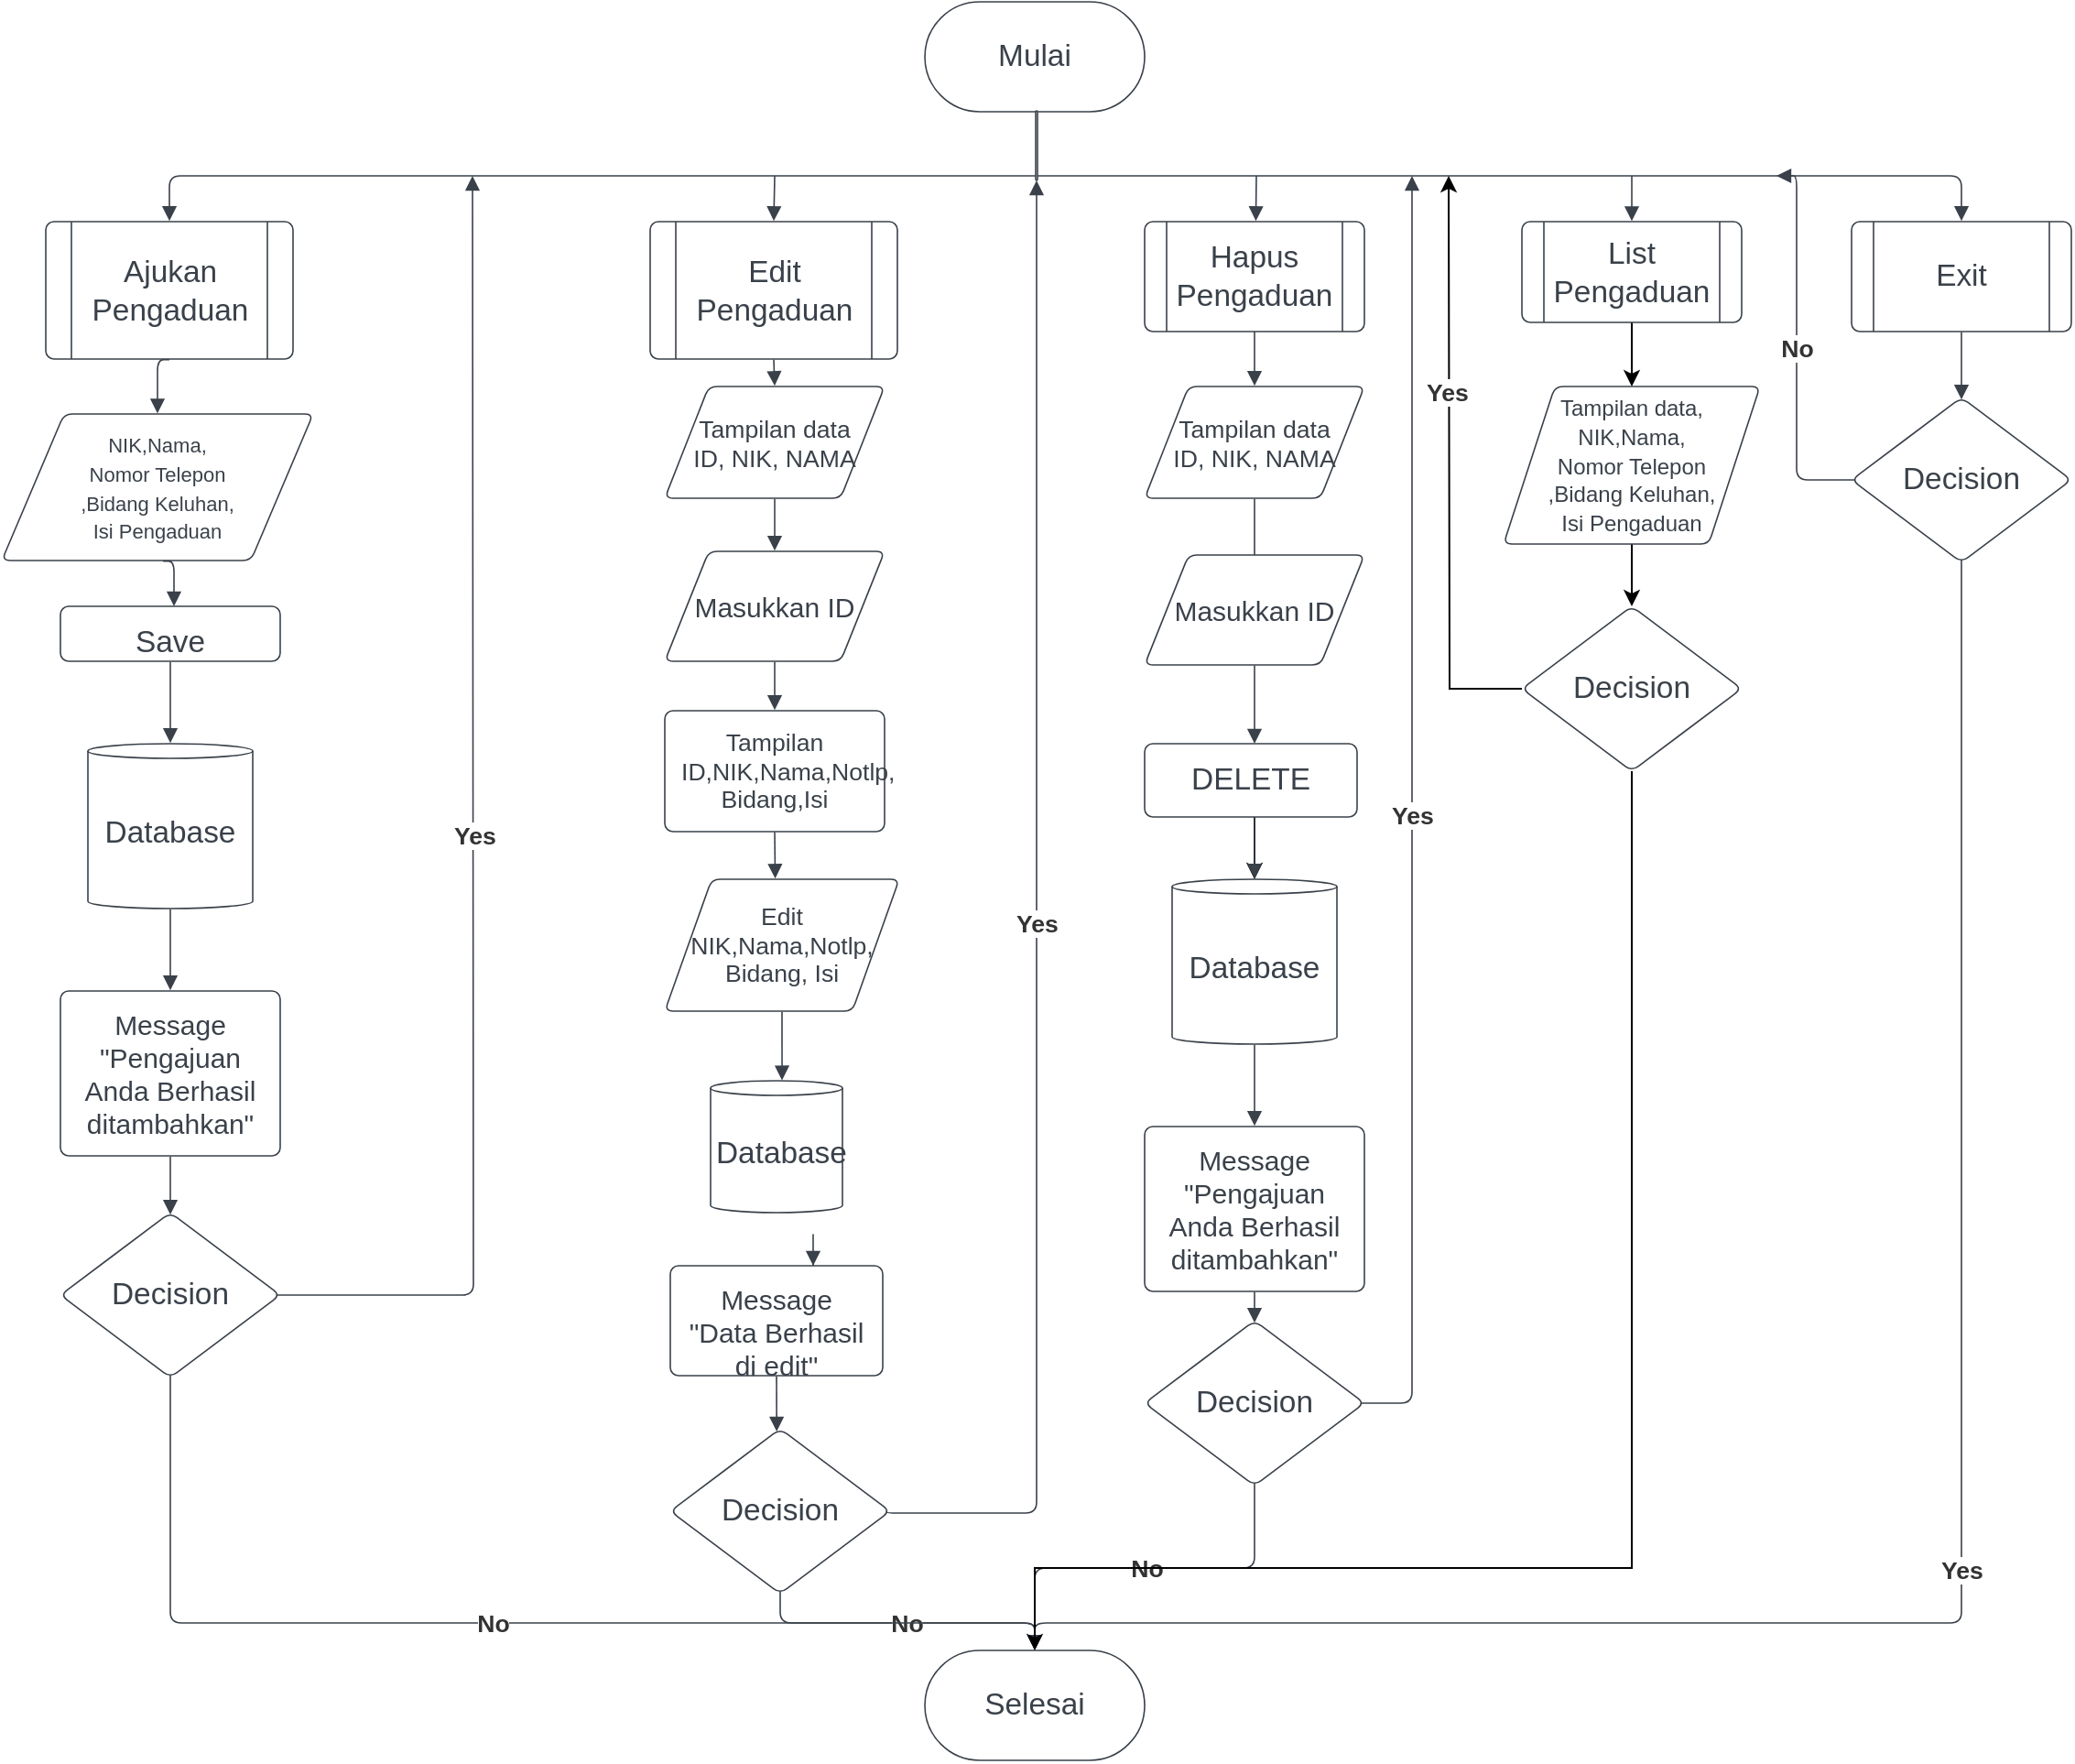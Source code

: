 <mxfile version="20.8.5" type="github"><diagram id="PePgDc4Fgp4NGQuZR6XY" name="Halaman-1"><mxGraphModel dx="1687" dy="936" grid="1" gridSize="10" guides="1" tooltips="1" connect="1" arrows="1" fold="1" page="1" pageScale="1" pageWidth="827" pageHeight="1169" math="0" shadow="0"><root><mxCell id="0"/><mxCell id="1" parent="0"/><mxCell id="omr11UL6CWaMo5AYrP2m-1" value="Mulai" style="html=1;overflow=block;blockSpacing=1;whiteSpace=wrap;rounded=1;arcSize=50;fontSize=16.7;fontColor=#3a414a;spacing=3.8;strokeColor=#3a414a;strokeOpacity=100;strokeWidth=0.8;lucidId=e4Xmhgmwot.s;" vertex="1" parent="1"><mxGeometry x="664" y="15" width="120" height="60" as="geometry"/></mxCell><mxCell id="omr11UL6CWaMo5AYrP2m-2" value="" style="html=1;jettySize=18;whiteSpace=wrap;fontSize=13;strokeColor=#3a414a;strokeOpacity=100;strokeWidth=0.8;rounded=1;arcSize=12;edgeStyle=orthogonalEdgeStyle;startArrow=none;endArrow=block;endFill=1;entryX=0.5;entryY=-0.006;entryPerimeter=0;lucidId=U7XmeqWrZ1up;" edge="1" parent="1" target="omr11UL6CWaMo5AYrP2m-61"><mxGeometry width="100" height="100" relative="1" as="geometry"><Array as="points"><mxPoint x="1230" y="110"/></Array><mxPoint x="724" y="110" as="sourcePoint"/></mxGeometry></mxCell><mxCell id="omr11UL6CWaMo5AYrP2m-3" value="" style="html=1;jettySize=18;whiteSpace=wrap;fontSize=13;strokeColor=#3a414a;strokeOpacity=100;strokeWidth=0.8;rounded=1;arcSize=12;edgeStyle=orthogonalEdgeStyle;startArrow=none;endArrow=block;endFill=1;entryX=0.5;entryY=-0.005;entryPerimeter=0;lucidId=i9Xmvf0f2HKs;" edge="1" parent="1" target="omr11UL6CWaMo5AYrP2m-4"><mxGeometry width="100" height="100" relative="1" as="geometry"><Array as="points"><mxPoint x="484" y="110"/><mxPoint x="484" y="110"/><mxPoint x="252" y="110"/></Array><mxPoint x="724" y="110" as="sourcePoint"/></mxGeometry></mxCell><mxCell id="omr11UL6CWaMo5AYrP2m-4" value="Ajukan Pengaduan" style="html=1;overflow=block;blockSpacing=1;whiteSpace=wrap;shape=process;fontSize=16.7;fontColor=#3a414a;spacing=3.8;strokeColor=#3a414a;strokeOpacity=100;rounded=1;absoluteArcSize=1;arcSize=9;strokeWidth=0.8;lucidId=Y-XmtT-mhfiX;" vertex="1" parent="1"><mxGeometry x="184" y="135" width="135" height="75" as="geometry"/></mxCell><mxCell id="omr11UL6CWaMo5AYrP2m-5" value="Hapus Pengaduan" style="html=1;overflow=block;blockSpacing=1;whiteSpace=wrap;shape=process;fontSize=16.7;fontColor=#3a414a;spacing=3.8;strokeColor=#3a414a;strokeOpacity=100;rounded=1;absoluteArcSize=1;arcSize=9;strokeWidth=0.8;lucidId=WfYm5tjSRPaH;" vertex="1" parent="1"><mxGeometry x="784" y="135" width="120" height="60" as="geometry"/></mxCell><mxCell id="omr11UL6CWaMo5AYrP2m-70" value="" style="edgeStyle=orthogonalEdgeStyle;rounded=0;orthogonalLoop=1;jettySize=auto;html=1;fontSize=11;" edge="1" parent="1" source="omr11UL6CWaMo5AYrP2m-6" target="omr11UL6CWaMo5AYrP2m-68"><mxGeometry relative="1" as="geometry"/></mxCell><mxCell id="omr11UL6CWaMo5AYrP2m-6" value="List Pengaduan" style="html=1;overflow=block;blockSpacing=1;whiteSpace=wrap;shape=process;fontSize=16.7;fontColor=#3a414a;spacing=3.8;strokeColor=#3a414a;strokeOpacity=100;rounded=1;absoluteArcSize=1;arcSize=9;strokeWidth=0.8;lucidId=0fYm7MSl2YZj;" vertex="1" parent="1"><mxGeometry x="990" y="135" width="120" height="55" as="geometry"/></mxCell><mxCell id="omr11UL6CWaMo5AYrP2m-7" value="" style="html=1;jettySize=18;whiteSpace=wrap;fontSize=13;strokeColor=#3a414a;strokeOpacity=100;strokeWidth=0.8;rounded=1;arcSize=12;edgeStyle=orthogonalEdgeStyle;startArrow=none;endArrow=block;endFill=1;entryX=0.5;entryY=-0.005;entryPerimeter=0;lucidId=~fYm7LWLcRGL;" edge="1" parent="1" target="omr11UL6CWaMo5AYrP2m-8"><mxGeometry width="100" height="100" relative="1" as="geometry"><Array as="points"/><mxPoint x="582" y="110" as="sourcePoint"/></mxGeometry></mxCell><mxCell id="omr11UL6CWaMo5AYrP2m-8" value="Edit Pengaduan" style="html=1;overflow=block;blockSpacing=1;whiteSpace=wrap;shape=process;fontSize=16.7;fontColor=#3a414a;spacing=3.8;strokeColor=#3a414a;strokeOpacity=100;rounded=1;absoluteArcSize=1;arcSize=9;strokeWidth=0.8;lucidId=hgYmPtmCanLb;" vertex="1" parent="1"><mxGeometry x="514" y="135" width="135" height="75" as="geometry"/></mxCell><mxCell id="omr11UL6CWaMo5AYrP2m-9" value="" style="html=1;overflow=block;blockSpacing=1;whiteSpace=wrap;fontSize=13;spacing=0;strokeColor=#3a414a;strokeOpacity=100;rounded=1;absoluteArcSize=1;arcSize=9;rotation=-270;strokeWidth=0.8;lucidId=SgYmx5-.BC8B;" vertex="1" parent="1"><mxGeometry x="706" y="93" width="38" height="1" as="geometry"/></mxCell><mxCell id="omr11UL6CWaMo5AYrP2m-10" value="" style="html=1;jettySize=18;whiteSpace=wrap;fontSize=13;strokeColor=#3a414a;strokeOpacity=100;strokeWidth=0.8;rounded=1;arcSize=12;edgeStyle=orthogonalEdgeStyle;startArrow=none;endArrow=block;endFill=1;entryX=0.506;entryY=-0.006;entryPerimeter=0;lucidId=7gYmTz.Wp.aA;" edge="1" parent="1" target="omr11UL6CWaMo5AYrP2m-5"><mxGeometry width="100" height="100" relative="1" as="geometry"><Array as="points"/><mxPoint x="845" y="110" as="sourcePoint"/></mxGeometry></mxCell><mxCell id="omr11UL6CWaMo5AYrP2m-11" value="&lt;font style=&quot;font-size: 11px;&quot;&gt;NIK,Nama,&lt;br&gt;Nomor Telepon&lt;br&gt;,Bidang Keluhan,&lt;br&gt;Isi Pengaduan&lt;/font&gt;" style="html=1;overflow=block;blockSpacing=1;whiteSpace=wrap;shape=parallelogram;perimeter=parallelogramPerimeter;anchorPointDirection=0;fontSize=13.3;fontColor=#3a414a;spacing=3.8;strokeColor=#3a414a;strokeOpacity=100;rounded=1;absoluteArcSize=1;arcSize=9;strokeWidth=0.8;lucidId=hiYmYtM6YZ3H;" vertex="1" parent="1"><mxGeometry x="160" y="240" width="170" height="80" as="geometry"/></mxCell><mxCell id="omr11UL6CWaMo5AYrP2m-12" value="" style="html=1;jettySize=18;whiteSpace=wrap;fontSize=13;strokeColor=#3a414a;strokeOpacity=100;strokeWidth=0.8;rounded=1;arcSize=12;edgeStyle=orthogonalEdgeStyle;startArrow=none;endArrow=block;endFill=1;exitX=0.5;exitY=1.005;exitPerimeter=0;entryX=0.5;entryY=-0.004;entryPerimeter=0;lucidId=miYmqbmBRrmo;" edge="1" parent="1" source="omr11UL6CWaMo5AYrP2m-4" target="omr11UL6CWaMo5AYrP2m-11"><mxGeometry width="100" height="100" relative="1" as="geometry"><Array as="points"/></mxGeometry></mxCell><mxCell id="omr11UL6CWaMo5AYrP2m-13" value="" style="html=1;jettySize=18;whiteSpace=wrap;fontSize=13;strokeColor=#3a414a;strokeOpacity=100;strokeWidth=0.8;rounded=1;arcSize=12;edgeStyle=orthogonalEdgeStyle;startArrow=none;endArrow=block;endFill=1;exitX=0.518;exitY=1.004;exitPerimeter=0;lucidId=hmYmZ75EK0pR;" edge="1" parent="1" source="omr11UL6CWaMo5AYrP2m-11"><mxGeometry width="100" height="100" relative="1" as="geometry"><Array as="points"/><mxPoint x="254" y="345" as="targetPoint"/></mxGeometry></mxCell><mxCell id="omr11UL6CWaMo5AYrP2m-14" value="Save" style="html=1;overflow=block;blockSpacing=1;whiteSpace=wrap;fontSize=16.7;fontColor=#3a414a;spacing=9;strokeColor=#3a414a;strokeOpacity=100;rounded=1;absoluteArcSize=1;arcSize=9;strokeWidth=0.8;lucidId=MmYmJX1h5AUN;" vertex="1" parent="1"><mxGeometry x="192" y="345" width="120" height="30" as="geometry"/></mxCell><mxCell id="omr11UL6CWaMo5AYrP2m-15" value="Database" style="html=1;overflow=block;blockSpacing=1;whiteSpace=wrap;shape=cylinder3;size=4;anchorPointDirection=0;boundedLbl=1;fontSize=16.7;fontColor=#3a414a;spacing=3.8;strokeColor=#3a414a;strokeOpacity=100;rounded=1;absoluteArcSize=1;arcSize=9;strokeWidth=0.8;lucidId=9nYmbYnD41Zh;" vertex="1" parent="1"><mxGeometry x="207" y="420" width="90" height="90" as="geometry"/></mxCell><mxCell id="omr11UL6CWaMo5AYrP2m-16" value="" style="html=1;jettySize=18;whiteSpace=wrap;fontSize=13;strokeColor=#3a414a;strokeOpacity=100;strokeWidth=0.8;rounded=1;arcSize=12;edgeStyle=orthogonalEdgeStyle;startArrow=none;endArrow=block;endFill=1;exitX=0.5;exitY=1.012;exitPerimeter=0;entryX=0.5;entryY=-0.004;entryPerimeter=0;lucidId=aoYmi3EfuHnu;" edge="1" parent="1" source="omr11UL6CWaMo5AYrP2m-14" target="omr11UL6CWaMo5AYrP2m-15"><mxGeometry width="100" height="100" relative="1" as="geometry"><Array as="points"/></mxGeometry></mxCell><mxCell id="omr11UL6CWaMo5AYrP2m-17" value="Message &quot;Pengajuan Anda Berhasil ditambahkan&quot;" style="html=1;overflow=block;blockSpacing=1;whiteSpace=wrap;fontSize=15;fontColor=#3a414a;spacing=9;strokeColor=#3a414a;strokeOpacity=100;rounded=1;absoluteArcSize=1;arcSize=9;strokeWidth=0.8;lucidId=BoYmkDt50uq4;" vertex="1" parent="1"><mxGeometry x="192" y="555" width="120" height="90" as="geometry"/></mxCell><mxCell id="omr11UL6CWaMo5AYrP2m-18" value="" style="html=1;jettySize=18;whiteSpace=wrap;fontSize=13;strokeColor=#3a414a;strokeOpacity=100;strokeWidth=0.8;rounded=1;arcSize=12;edgeStyle=orthogonalEdgeStyle;startArrow=none;endArrow=block;endFill=1;exitX=0.5;exitY=1.004;exitPerimeter=0;entryX=0.5;entryY=-0.004;entryPerimeter=0;lucidId=FoYm8vbIHat.;" edge="1" parent="1" source="omr11UL6CWaMo5AYrP2m-15" target="omr11UL6CWaMo5AYrP2m-17"><mxGeometry width="100" height="100" relative="1" as="geometry"><Array as="points"/></mxGeometry></mxCell><mxCell id="omr11UL6CWaMo5AYrP2m-19" value="" style="html=1;jettySize=18;whiteSpace=wrap;fontSize=13;strokeColor=#3a414a;strokeOpacity=100;strokeWidth=0.8;rounded=1;arcSize=12;edgeStyle=orthogonalEdgeStyle;startArrow=none;endArrow=block;endFill=1;exitX=0.5;exitY=1.006;exitPerimeter=0;lucidId=LrYmOcsD4UZU;" edge="1" parent="1" source="omr11UL6CWaMo5AYrP2m-40"><mxGeometry width="100" height="100" relative="1" as="geometry"><Array as="points"/><mxPoint x="844" y="420" as="targetPoint"/></mxGeometry></mxCell><mxCell id="omr11UL6CWaMo5AYrP2m-69" value="" style="edgeStyle=orthogonalEdgeStyle;rounded=0;orthogonalLoop=1;jettySize=auto;html=1;fontSize=11;" edge="1" parent="1" source="omr11UL6CWaMo5AYrP2m-20" target="omr11UL6CWaMo5AYrP2m-21"><mxGeometry relative="1" as="geometry"><Array as="points"><mxPoint x="844" y="470"/><mxPoint x="844" y="470"/></Array></mxGeometry></mxCell><mxCell id="omr11UL6CWaMo5AYrP2m-20" value="DELETE" style="html=1;overflow=block;blockSpacing=1;whiteSpace=wrap;fontSize=16.7;fontColor=#3a414a;spacing=9;strokeColor=#3a414a;strokeOpacity=100;rounded=1;absoluteArcSize=1;arcSize=9;strokeWidth=0.8;lucidId=OrYmbmabNAfB;" vertex="1" parent="1"><mxGeometry x="784" y="420" width="116" height="40" as="geometry"/></mxCell><mxCell id="omr11UL6CWaMo5AYrP2m-21" value="Database" style="html=1;overflow=block;blockSpacing=1;whiteSpace=wrap;shape=cylinder3;size=4;anchorPointDirection=0;boundedLbl=1;fontSize=16.7;fontColor=#3a414a;spacing=3.8;strokeColor=#3a414a;strokeOpacity=100;rounded=1;absoluteArcSize=1;arcSize=9;strokeWidth=0.8;lucidId=YrYmuiH~D1Xx;" vertex="1" parent="1"><mxGeometry x="799" y="494" width="90" height="90" as="geometry"/></mxCell><mxCell id="omr11UL6CWaMo5AYrP2m-22" value="" style="html=1;jettySize=18;whiteSpace=wrap;fontSize=13;strokeColor=#3a414a;strokeOpacity=100;strokeWidth=0.8;rounded=1;arcSize=12;edgeStyle=orthogonalEdgeStyle;startArrow=none;endArrow=block;endFill=1;entryX=0.5;entryY=-0.004;entryPerimeter=0;lucidId=YrYmzi6_gV84;" edge="1" parent="1" target="omr11UL6CWaMo5AYrP2m-21"><mxGeometry width="100" height="100" relative="1" as="geometry"><Array as="points"/><mxPoint x="844" y="460" as="sourcePoint"/></mxGeometry></mxCell><mxCell id="omr11UL6CWaMo5AYrP2m-23" value="Message &quot;Pengajuan Anda Berhasil ditambahkan&quot;" style="html=1;overflow=block;blockSpacing=1;whiteSpace=wrap;fontSize=15;fontColor=#3a414a;spacing=9;strokeColor=#3a414a;strokeOpacity=100;rounded=1;absoluteArcSize=1;arcSize=9;strokeWidth=0.8;lucidId=YrYm2u6uQZ_k;" vertex="1" parent="1"><mxGeometry x="784" y="629" width="120" height="90" as="geometry"/></mxCell><mxCell id="omr11UL6CWaMo5AYrP2m-24" value="" style="html=1;jettySize=18;whiteSpace=wrap;fontSize=13;strokeColor=#3a414a;strokeOpacity=100;strokeWidth=0.8;rounded=1;arcSize=12;edgeStyle=orthogonalEdgeStyle;startArrow=none;endArrow=block;endFill=1;exitX=0.5;exitY=1.004;exitPerimeter=0;entryX=0.5;entryY=-0.004;entryPerimeter=0;lucidId=YrYmVkq5MhBm;" edge="1" parent="1" source="omr11UL6CWaMo5AYrP2m-21" target="omr11UL6CWaMo5AYrP2m-23"><mxGeometry width="100" height="100" relative="1" as="geometry"><Array as="points"/></mxGeometry></mxCell><mxCell id="omr11UL6CWaMo5AYrP2m-25" value="" style="html=1;jettySize=18;whiteSpace=wrap;fontSize=13;strokeColor=#3a414a;strokeOpacity=100;strokeWidth=0.8;rounded=1;arcSize=12;edgeStyle=orthogonalEdgeStyle;startArrow=none;endArrow=block;endFill=1;exitX=0.5;exitY=1.005;exitPerimeter=0;entryX=0.5;entryY=-0.006;entryPerimeter=0;lucidId=2tYm~TIeWK5i;" edge="1" parent="1" source="omr11UL6CWaMo5AYrP2m-8" target="omr11UL6CWaMo5AYrP2m-36"><mxGeometry width="100" height="100" relative="1" as="geometry"><Array as="points"/></mxGeometry></mxCell><mxCell id="omr11UL6CWaMo5AYrP2m-26" value="Masukkan ID" style="html=1;overflow=block;blockSpacing=1;whiteSpace=wrap;shape=parallelogram;perimeter=parallelogramPerimeter;anchorPointDirection=0;fontSize=15;fontColor=#3a414a;spacing=3.8;strokeColor=#3a414a;strokeOpacity=100;rounded=1;absoluteArcSize=1;arcSize=9;strokeWidth=0.8;lucidId=VvYmGyw_WnkT;" vertex="1" parent="1"><mxGeometry x="522" y="315" width="120" height="60" as="geometry"/></mxCell><mxCell id="omr11UL6CWaMo5AYrP2m-27" value="" style="html=1;jettySize=18;whiteSpace=wrap;fontSize=13;strokeColor=#3a414a;strokeOpacity=100;strokeWidth=0.8;rounded=1;arcSize=12;edgeStyle=orthogonalEdgeStyle;startArrow=none;endArrow=block;endFill=1;exitX=0.5;exitY=1.006;exitPerimeter=0;entryX=0.5;entryY=-0.006;entryPerimeter=0;lucidId=4vYmTdF19wv5;" edge="1" parent="1" source="omr11UL6CWaMo5AYrP2m-36" target="omr11UL6CWaMo5AYrP2m-26"><mxGeometry width="100" height="100" relative="1" as="geometry"><Array as="points"/></mxGeometry></mxCell><mxCell id="omr11UL6CWaMo5AYrP2m-28" value="Tampilan ID,NIK,Nama,Notlp,&#10;Bidang,Isi" style="html=1;overflow=block;blockSpacing=1;whiteSpace=wrap;fontSize=13.3;fontColor=#3a414a;spacing=9;strokeColor=#3a414a;strokeOpacity=100;rounded=1;absoluteArcSize=1;arcSize=9;strokeWidth=0.8;lucidId=jyZmM4v7~DJ2;" vertex="1" parent="1"><mxGeometry x="522" y="402" width="120" height="66" as="geometry"/></mxCell><mxCell id="omr11UL6CWaMo5AYrP2m-29" value="" style="html=1;jettySize=18;whiteSpace=wrap;fontSize=13;strokeColor=#3a414a;strokeOpacity=100;strokeWidth=0.8;rounded=1;arcSize=12;edgeStyle=orthogonalEdgeStyle;startArrow=none;endArrow=block;endFill=1;exitX=0.5;exitY=1.006;exitPerimeter=0;entryX=0.5;entryY=-0.006;entryPerimeter=0;lucidId=pyZmAuxcII~w;" edge="1" parent="1" source="omr11UL6CWaMo5AYrP2m-26" target="omr11UL6CWaMo5AYrP2m-28"><mxGeometry width="100" height="100" relative="1" as="geometry"><Array as="points"/></mxGeometry></mxCell><mxCell id="omr11UL6CWaMo5AYrP2m-30" value="Edit NIK,Nama,Notlp,&#10;Bidang, Isi" style="html=1;overflow=block;blockSpacing=1;whiteSpace=wrap;shape=parallelogram;perimeter=parallelogramPerimeter;anchorPointDirection=0;fontSize=13.3;fontColor=#3a414a;spacing=3.8;strokeColor=#3a414a;strokeOpacity=100;rounded=1;absoluteArcSize=1;arcSize=9;strokeWidth=0.8;lucidId=SAZm1ujg4K1J;" vertex="1" parent="1"><mxGeometry x="522" y="494" width="128" height="72" as="geometry"/></mxCell><mxCell id="omr11UL6CWaMo5AYrP2m-31" value="" style="html=1;jettySize=18;whiteSpace=wrap;fontSize=13;strokeColor=#3a414a;strokeOpacity=100;strokeWidth=0.8;rounded=1;arcSize=12;edgeStyle=orthogonalEdgeStyle;startArrow=none;endArrow=block;endFill=1;exitX=0.5;exitY=1.006;exitPerimeter=0;entryX=0.471;entryY=-0.005;entryPerimeter=0;lucidId=3AZmfY.bjVG9;" edge="1" parent="1" source="omr11UL6CWaMo5AYrP2m-28" target="omr11UL6CWaMo5AYrP2m-30"><mxGeometry width="100" height="100" relative="1" as="geometry"><Array as="points"/></mxGeometry></mxCell><mxCell id="omr11UL6CWaMo5AYrP2m-32" value="Database" style="html=1;overflow=block;blockSpacing=1;whiteSpace=wrap;shape=cylinder3;size=4;anchorPointDirection=0;boundedLbl=1;fontSize=16.7;fontColor=#3a414a;spacing=3.8;strokeColor=#3a414a;strokeOpacity=100;rounded=1;absoluteArcSize=1;arcSize=9;strokeWidth=0.8;lucidId=zCZmHjkFdZ0s;" vertex="1" parent="1"><mxGeometry x="547" y="604" width="72" height="72" as="geometry"/></mxCell><mxCell id="omr11UL6CWaMo5AYrP2m-33" value="" style="html=1;jettySize=18;whiteSpace=wrap;fontSize=13;strokeColor=#3a414a;strokeOpacity=100;strokeWidth=0.8;rounded=1;arcSize=12;edgeStyle=orthogonalEdgeStyle;startArrow=none;endArrow=block;endFill=1;exitX=0.5;exitY=1.005;exitPerimeter=0;entryX=0.542;entryY=-0.003;entryPerimeter=0;lucidId=KCZm_Aeezyt.;" edge="1" parent="1" source="omr11UL6CWaMo5AYrP2m-30" target="omr11UL6CWaMo5AYrP2m-32"><mxGeometry width="100" height="100" relative="1" as="geometry"><Array as="points"/></mxGeometry></mxCell><mxCell id="omr11UL6CWaMo5AYrP2m-34" value="Message &quot;Data Berhasil di edit&quot;" style="html=1;overflow=block;blockSpacing=1;whiteSpace=wrap;fontSize=15;fontColor=#3a414a;spacing=9;strokeColor=#3a414a;strokeOpacity=100;rounded=1;absoluteArcSize=1;arcSize=9;strokeWidth=0.8;lucidId=ZCZm1_i5as8d;" vertex="1" parent="1"><mxGeometry x="525" y="705" width="116" height="60" as="geometry"/></mxCell><mxCell id="omr11UL6CWaMo5AYrP2m-35" value="" style="html=1;jettySize=18;whiteSpace=wrap;fontSize=13;strokeColor=#3a414a;strokeOpacity=100;strokeWidth=0.8;rounded=1;arcSize=12;edgeStyle=orthogonalEdgeStyle;startArrow=none;endArrow=block;endFill=1;exitY=-0.006;exitPerimeter=0;entryY=-0.006;entryPerimeter=0;lucidId=5CZmMsmh_lhc;" edge="1" parent="1" source="omr11UL6CWaMo5AYrP2m-34" target="omr11UL6CWaMo5AYrP2m-34"><mxGeometry width="100" height="100" relative="1" as="geometry"><Array as="points"><mxPoint x="603" y="685" generated="1"/><mxPoint x="603" y="685" generated="1"/></Array></mxGeometry></mxCell><mxCell id="omr11UL6CWaMo5AYrP2m-36" value="Tampilan data&#10;ID, NIK, NAMA" style="html=1;overflow=block;blockSpacing=1;whiteSpace=wrap;shape=parallelogram;perimeter=parallelogramPerimeter;anchorPointDirection=0;fontSize=13.3;fontColor=#3a414a;spacing=3.8;strokeColor=#3a414a;strokeOpacity=100;rounded=1;absoluteArcSize=1;arcSize=9;strokeWidth=0.8;lucidId=v8_nqnCObZvt;" vertex="1" parent="1"><mxGeometry x="522" y="225" width="120" height="61" as="geometry"/></mxCell><mxCell id="omr11UL6CWaMo5AYrP2m-37" value="" style="html=1;jettySize=18;whiteSpace=wrap;fontSize=13;strokeColor=#3a414a;strokeOpacity=100;strokeWidth=0.8;rounded=1;arcSize=12;edgeStyle=orthogonalEdgeStyle;startArrow=none;endArrow=block;endFill=1;entryX=0.5;entryY=-0.006;entryPerimeter=0;lucidId=u9_na~JaSPrR;" edge="1" parent="1" target="omr11UL6CWaMo5AYrP2m-39"><mxGeometry width="100" height="100" relative="1" as="geometry"><Array as="points"/><mxPoint x="844" y="195" as="sourcePoint"/></mxGeometry></mxCell><mxCell id="omr11UL6CWaMo5AYrP2m-38" value="" style="html=1;jettySize=18;whiteSpace=wrap;fontSize=13;strokeColor=#3a414a;strokeOpacity=100;strokeWidth=0.8;rounded=1;arcSize=12;edgeStyle=orthogonalEdgeStyle;startArrow=none;endArrow=block;endFill=1;exitX=0.5;exitY=1.006;exitPerimeter=0;lucidId=u9_nD48jltbr;" edge="1" parent="1" source="omr11UL6CWaMo5AYrP2m-39"><mxGeometry width="100" height="100" relative="1" as="geometry"><Array as="points"/><mxPoint x="844" y="337" as="targetPoint"/></mxGeometry></mxCell><mxCell id="omr11UL6CWaMo5AYrP2m-39" value="Tampilan data&#10;ID, NIK, NAMA" style="html=1;overflow=block;blockSpacing=1;whiteSpace=wrap;shape=parallelogram;perimeter=parallelogramPerimeter;anchorPointDirection=0;fontSize=13.3;fontColor=#3a414a;spacing=3.8;strokeColor=#3a414a;strokeOpacity=100;rounded=1;absoluteArcSize=1;arcSize=9;strokeWidth=0.8;lucidId=u9_n1XM~yD8E;" vertex="1" parent="1"><mxGeometry x="784" y="225" width="120" height="61" as="geometry"/></mxCell><mxCell id="omr11UL6CWaMo5AYrP2m-40" value="Masukkan ID" style="html=1;overflow=block;blockSpacing=1;whiteSpace=wrap;shape=parallelogram;perimeter=parallelogramPerimeter;anchorPointDirection=0;fontSize=15;fontColor=#3a414a;spacing=3.8;strokeColor=#3a414a;strokeOpacity=100;rounded=1;absoluteArcSize=1;arcSize=9;strokeWidth=0.8;lucidId=k-_nZ6sSE.Xw;" vertex="1" parent="1"><mxGeometry x="784" y="317" width="120" height="60" as="geometry"/></mxCell><mxCell id="omr11UL6CWaMo5AYrP2m-41" value="Decision" style="html=1;overflow=block;blockSpacing=1;whiteSpace=wrap;rhombus;fontSize=16.7;fontColor=#3a414a;spacing=3.8;strokeColor=#3a414a;strokeOpacity=100;rounded=1;absoluteArcSize=1;arcSize=9;strokeWidth=0.8;lucidId=i._nn.CK0eYF;" vertex="1" parent="1"><mxGeometry x="784" y="735" width="120" height="90" as="geometry"/></mxCell><mxCell id="omr11UL6CWaMo5AYrP2m-42" value="" style="html=1;jettySize=18;whiteSpace=wrap;fontSize=13;strokeColor=#3a414a;strokeOpacity=100;strokeWidth=0.8;rounded=1;arcSize=12;edgeStyle=orthogonalEdgeStyle;startArrow=none;endArrow=block;endFill=1;exitX=0.5;exitY=1.004;exitPerimeter=0;entryX=0.5;entryY=0.012;entryPerimeter=0;lucidId=S._nlWuLRwyQ;" edge="1" parent="1" source="omr11UL6CWaMo5AYrP2m-23" target="omr11UL6CWaMo5AYrP2m-41"><mxGeometry width="100" height="100" relative="1" as="geometry"><Array as="points"/></mxGeometry></mxCell><mxCell id="omr11UL6CWaMo5AYrP2m-43" value="" style="html=1;jettySize=18;whiteSpace=wrap;fontSize=13.3;fontColor=#333333;fontStyle=1;strokeColor=#3a414a;strokeOpacity=100;strokeWidth=0.8;rounded=1;arcSize=12;edgeStyle=orthogonalEdgeStyle;startArrow=none;endArrow=block;endFill=1;exitX=0.984;exitY=0.5;exitPerimeter=0;lucidId=a~_nPHHW54PT;" edge="1" parent="1" source="omr11UL6CWaMo5AYrP2m-41"><mxGeometry width="100" height="100" relative="1" as="geometry"><Array as="points"><mxPoint x="930" y="780"/><mxPoint x="930" y="110"/></Array><mxPoint x="930" y="110" as="targetPoint"/></mxGeometry></mxCell><mxCell id="omr11UL6CWaMo5AYrP2m-44" value="Yes" style="text;html=1;resizable=0;labelBackgroundColor=default;align=center;verticalAlign=middle;fontStyle=1;fontColor=#333333;fontSize=13.3;" vertex="1" parent="omr11UL6CWaMo5AYrP2m-43"><mxGeometry relative="1" as="geometry"/></mxCell><mxCell id="omr11UL6CWaMo5AYrP2m-45" value="" style="html=1;jettySize=18;whiteSpace=wrap;fontSize=13.3;fontColor=#333333;fontStyle=1;strokeColor=#3a414a;strokeOpacity=100;strokeWidth=0.8;rounded=1;arcSize=12;edgeStyle=orthogonalEdgeStyle;startArrow=none;endArrow=block;endFill=1;exitX=0.5;exitY=0.988;exitPerimeter=0;entryX=0.5;entryY=-0.006;entryPerimeter=0;lucidId=e~_n-afidMu4;" edge="1" parent="1" source="omr11UL6CWaMo5AYrP2m-41" target="omr11UL6CWaMo5AYrP2m-47"><mxGeometry width="100" height="100" relative="1" as="geometry"><Array as="points"/></mxGeometry></mxCell><mxCell id="omr11UL6CWaMo5AYrP2m-46" value="No" style="text;html=1;resizable=0;labelBackgroundColor=default;align=center;verticalAlign=middle;fontStyle=1;fontColor=#333333;fontSize=13.3;" vertex="1" parent="omr11UL6CWaMo5AYrP2m-45"><mxGeometry relative="1" as="geometry"/></mxCell><mxCell id="omr11UL6CWaMo5AYrP2m-47" value="Selesai" style="html=1;overflow=block;blockSpacing=1;whiteSpace=wrap;rounded=1;arcSize=50;fontSize=16.7;fontColor=#3a414a;spacing=3.8;strokeColor=#3a414a;strokeOpacity=100;strokeWidth=0.8;lucidId=B~_nVY5h6hzZ;" vertex="1" parent="1"><mxGeometry x="664" y="915" width="120" height="60" as="geometry"/></mxCell><mxCell id="omr11UL6CWaMo5AYrP2m-48" value="Decision" style="html=1;overflow=block;blockSpacing=1;whiteSpace=wrap;rhombus;fontSize=16.7;fontColor=#3a414a;spacing=3.8;strokeColor=#3a414a;strokeOpacity=100;rounded=1;absoluteArcSize=1;arcSize=9;strokeWidth=0.8;lucidId=1a.nGk5JAy.9;" vertex="1" parent="1"><mxGeometry x="525" y="794" width="120" height="90" as="geometry"/></mxCell><mxCell id="omr11UL6CWaMo5AYrP2m-49" value="" style="html=1;jettySize=18;whiteSpace=wrap;fontSize=13;strokeColor=#3a414a;strokeOpacity=100;strokeWidth=0.8;rounded=1;arcSize=12;edgeStyle=orthogonalEdgeStyle;startArrow=none;endArrow=block;endFill=1;exitX=0.5;exitY=1.006;exitPerimeter=0;entryX=0.484;entryY=0.016;entryPerimeter=0;lucidId=Ac.naJVj99i6;" edge="1" parent="1" source="omr11UL6CWaMo5AYrP2m-34" target="omr11UL6CWaMo5AYrP2m-48"><mxGeometry width="100" height="100" relative="1" as="geometry"><Array as="points"/></mxGeometry></mxCell><mxCell id="omr11UL6CWaMo5AYrP2m-50" value="" style="html=1;jettySize=18;whiteSpace=wrap;fontSize=13.3;fontColor=#333333;fontStyle=1;strokeColor=#3a414a;strokeOpacity=100;strokeWidth=0.8;rounded=1;arcSize=12;edgeStyle=orthogonalEdgeStyle;startArrow=none;endArrow=block;endFill=1;exitX=0.984;exitY=0.5;exitPerimeter=0;entryX=1;entryY=0.5;entryPerimeter=0;lucidId=Jd.nXorLhAv9;" edge="1" parent="1" source="omr11UL6CWaMo5AYrP2m-48" target="omr11UL6CWaMo5AYrP2m-9"><mxGeometry width="100" height="100" relative="1" as="geometry"><Array as="points"><mxPoint x="725" y="840"/></Array></mxGeometry></mxCell><mxCell id="omr11UL6CWaMo5AYrP2m-51" value="Yes" style="text;html=1;resizable=0;labelBackgroundColor=default;align=center;verticalAlign=middle;fontStyle=1;fontColor=#333333;fontSize=13.3;" vertex="1" parent="omr11UL6CWaMo5AYrP2m-50"><mxGeometry relative="1" as="geometry"/></mxCell><mxCell id="omr11UL6CWaMo5AYrP2m-52" value="" style="html=1;jettySize=18;whiteSpace=wrap;fontSize=13.3;fontColor=#333333;fontStyle=1;strokeColor=#3a414a;strokeOpacity=100;strokeWidth=0.8;rounded=1;arcSize=12;edgeStyle=orthogonalEdgeStyle;startArrow=none;endArrow=block;endFill=1;exitX=0.5;exitY=0.988;exitPerimeter=0;entryX=0.5;entryY=-0.006;entryPerimeter=0;lucidId=9d.nwRdJ_dA6;" edge="1" parent="1" source="omr11UL6CWaMo5AYrP2m-48" target="omr11UL6CWaMo5AYrP2m-47"><mxGeometry width="100" height="100" relative="1" as="geometry"><Array as="points"><mxPoint x="585" y="900"/><mxPoint x="724" y="900"/></Array></mxGeometry></mxCell><mxCell id="omr11UL6CWaMo5AYrP2m-53" value="No" style="text;html=1;resizable=0;labelBackgroundColor=default;align=center;verticalAlign=middle;fontStyle=1;fontColor=#333333;fontSize=13.3;" vertex="1" parent="omr11UL6CWaMo5AYrP2m-52"><mxGeometry relative="1" as="geometry"/></mxCell><mxCell id="omr11UL6CWaMo5AYrP2m-54" value="Decision" style="html=1;overflow=block;blockSpacing=1;whiteSpace=wrap;rhombus;fontSize=16.7;fontColor=#3a414a;spacing=3.8;strokeColor=#3a414a;strokeOpacity=100;rounded=1;absoluteArcSize=1;arcSize=9;strokeWidth=0.8;lucidId=ke.n2DGTmabj;" vertex="1" parent="1"><mxGeometry x="192" y="676" width="120" height="90" as="geometry"/></mxCell><mxCell id="omr11UL6CWaMo5AYrP2m-55" value="" style="html=1;jettySize=18;whiteSpace=wrap;fontSize=13;strokeColor=#3a414a;strokeOpacity=100;strokeWidth=0.8;rounded=1;arcSize=12;edgeStyle=orthogonalEdgeStyle;startArrow=none;endArrow=block;endFill=1;exitX=0.5;exitY=1.004;exitPerimeter=0;entryX=0.5;entryY=0.012;entryPerimeter=0;lucidId=re.nTNduO-fU;" edge="1" parent="1" source="omr11UL6CWaMo5AYrP2m-17" target="omr11UL6CWaMo5AYrP2m-54"><mxGeometry width="100" height="100" relative="1" as="geometry"><Array as="points"/></mxGeometry></mxCell><mxCell id="omr11UL6CWaMo5AYrP2m-56" value="" style="html=1;jettySize=18;whiteSpace=wrap;fontSize=13.3;fontColor=#333333;fontStyle=1;strokeColor=#3a414a;strokeOpacity=100;strokeWidth=0.8;rounded=1;arcSize=12;edgeStyle=orthogonalEdgeStyle;startArrow=none;endArrow=block;endFill=1;exitX=0.984;exitY=0.5;exitPerimeter=0;lucidId=Ae.nPUfviUoF;" edge="1" parent="1" source="omr11UL6CWaMo5AYrP2m-54"><mxGeometry width="100" height="100" relative="1" as="geometry"><Array as="points"/><mxPoint x="417" y="110" as="targetPoint"/></mxGeometry></mxCell><mxCell id="omr11UL6CWaMo5AYrP2m-57" value="Yes" style="text;html=1;resizable=0;labelBackgroundColor=default;align=center;verticalAlign=middle;fontStyle=1;fontColor=#333333;fontSize=13.3;" vertex="1" parent="omr11UL6CWaMo5AYrP2m-56"><mxGeometry relative="1" as="geometry"/></mxCell><mxCell id="omr11UL6CWaMo5AYrP2m-58" value="" style="html=1;jettySize=18;whiteSpace=wrap;fontSize=13.3;fontColor=#333333;fontStyle=1;strokeColor=#3a414a;strokeOpacity=100;strokeWidth=0.8;rounded=1;arcSize=12;edgeStyle=orthogonalEdgeStyle;startArrow=none;endArrow=block;endFill=1;exitX=0.5;exitY=0.988;exitPerimeter=0;entryX=0.5;entryY=-0.006;entryPerimeter=0;lucidId=Ne.n9oDrmI5V;" edge="1" parent="1" source="omr11UL6CWaMo5AYrP2m-54" target="omr11UL6CWaMo5AYrP2m-47"><mxGeometry width="100" height="100" relative="1" as="geometry"><Array as="points"><mxPoint x="252" y="900"/><mxPoint x="724" y="900"/></Array></mxGeometry></mxCell><mxCell id="omr11UL6CWaMo5AYrP2m-59" value="No" style="text;html=1;resizable=0;labelBackgroundColor=default;align=center;verticalAlign=middle;fontStyle=1;fontColor=#333333;fontSize=13.3;" vertex="1" parent="omr11UL6CWaMo5AYrP2m-58"><mxGeometry relative="1" as="geometry"/></mxCell><mxCell id="omr11UL6CWaMo5AYrP2m-60" value="" style="html=1;jettySize=18;whiteSpace=wrap;fontSize=13;strokeColor=#3a414a;strokeOpacity=100;strokeWidth=0.8;rounded=1;arcSize=12;edgeStyle=orthogonalEdgeStyle;startArrow=none;endArrow=block;endFill=1;entryX=0.5;entryY=-0.006;entryPerimeter=0;lucidId=fh.nGcytCEA3;" edge="1" parent="1" target="omr11UL6CWaMo5AYrP2m-6"><mxGeometry width="100" height="100" relative="1" as="geometry"><Array as="points"/><mxPoint x="1050" y="110" as="sourcePoint"/></mxGeometry></mxCell><mxCell id="omr11UL6CWaMo5AYrP2m-61" value="Exit" style="html=1;overflow=block;blockSpacing=1;whiteSpace=wrap;shape=process;fontSize=16.7;fontColor=#3a414a;spacing=3.8;strokeColor=#3a414a;strokeOpacity=100;rounded=1;absoluteArcSize=1;arcSize=9;strokeWidth=0.8;lucidId=mh.n45oxK9Om;" vertex="1" parent="1"><mxGeometry x="1170" y="135" width="120" height="60" as="geometry"/></mxCell><mxCell id="omr11UL6CWaMo5AYrP2m-62" value="Decision" style="html=1;overflow=block;blockSpacing=1;whiteSpace=wrap;rhombus;fontSize=16.7;fontColor=#3a414a;spacing=3.8;strokeColor=#3a414a;strokeOpacity=100;rounded=1;absoluteArcSize=1;arcSize=9;strokeWidth=0.8;lucidId=Xh.nRzp_Eo0Z;" vertex="1" parent="1"><mxGeometry x="1170" y="231" width="120" height="90" as="geometry"/></mxCell><mxCell id="omr11UL6CWaMo5AYrP2m-63" value="" style="html=1;jettySize=18;whiteSpace=wrap;fontSize=13;strokeColor=#3a414a;strokeOpacity=100;strokeWidth=0.8;rounded=1;arcSize=12;edgeStyle=orthogonalEdgeStyle;startArrow=none;endArrow=block;endFill=1;exitX=0.5;exitY=1.006;exitPerimeter=0;entryX=0.5;entryY=0.012;entryPerimeter=0;lucidId=7h.nKqEapYyb;" edge="1" parent="1" source="omr11UL6CWaMo5AYrP2m-61" target="omr11UL6CWaMo5AYrP2m-62"><mxGeometry width="100" height="100" relative="1" as="geometry"><Array as="points"/></mxGeometry></mxCell><mxCell id="omr11UL6CWaMo5AYrP2m-64" value="" style="html=1;jettySize=18;whiteSpace=wrap;fontSize=13.3;fontColor=#333333;fontStyle=1;strokeColor=#3a414a;strokeOpacity=100;strokeWidth=0.8;rounded=1;arcSize=12;edgeStyle=orthogonalEdgeStyle;startArrow=none;endArrow=block;endFill=1;exitX=0.5;exitY=0.988;exitPerimeter=0;entryX=0.5;entryY=-0.006;entryPerimeter=0;lucidId=Ci.n-z4~HjcW;" edge="1" parent="1" source="omr11UL6CWaMo5AYrP2m-62" target="omr11UL6CWaMo5AYrP2m-47"><mxGeometry width="100" height="100" relative="1" as="geometry"><Array as="points"><mxPoint x="1230" y="900"/><mxPoint x="724" y="900"/></Array></mxGeometry></mxCell><mxCell id="omr11UL6CWaMo5AYrP2m-65" value="Yes" style="text;html=1;resizable=0;labelBackgroundColor=default;align=center;verticalAlign=middle;fontStyle=1;fontColor=#333333;fontSize=13.3;" vertex="1" parent="omr11UL6CWaMo5AYrP2m-64"><mxGeometry relative="1" as="geometry"/></mxCell><mxCell id="omr11UL6CWaMo5AYrP2m-66" value="" style="html=1;jettySize=18;whiteSpace=wrap;fontSize=13.3;fontColor=#333333;fontStyle=1;strokeColor=#3a414a;strokeOpacity=100;strokeWidth=0.8;rounded=1;arcSize=12;edgeStyle=orthogonalEdgeStyle;startArrow=none;endArrow=block;endFill=1;exitX=0.016;exitY=0.5;exitPerimeter=0;lucidId=qj.nnPVm8y0g;" edge="1" parent="1" source="omr11UL6CWaMo5AYrP2m-62"><mxGeometry width="100" height="100" relative="1" as="geometry"><Array as="points"><mxPoint x="1140" y="276"/><mxPoint x="1140" y="110"/></Array><mxPoint x="1129" y="110" as="targetPoint"/></mxGeometry></mxCell><mxCell id="omr11UL6CWaMo5AYrP2m-67" value="No" style="text;html=1;resizable=0;labelBackgroundColor=default;align=center;verticalAlign=middle;fontStyle=1;fontColor=#333333;fontSize=13.3;" vertex="1" parent="omr11UL6CWaMo5AYrP2m-66"><mxGeometry relative="1" as="geometry"/></mxCell><mxCell id="omr11UL6CWaMo5AYrP2m-71" style="edgeStyle=orthogonalEdgeStyle;rounded=0;orthogonalLoop=1;jettySize=auto;html=1;fontSize=12;entryX=0.5;entryY=1;entryDx=0;entryDy=0;" edge="1" parent="1" source="omr11UL6CWaMo5AYrP2m-68" target="omr11UL6CWaMo5AYrP2m-72"><mxGeometry relative="1" as="geometry"><mxPoint x="1050" y="350" as="targetPoint"/></mxGeometry></mxCell><mxCell id="omr11UL6CWaMo5AYrP2m-68" value="&lt;font style=&quot;font-size: 12px;&quot;&gt;Tampilan data, &lt;br&gt;NIK,Nama,&lt;br style=&quot;border-color: var(--border-color);&quot;&gt;Nomor Telepon&lt;br style=&quot;border-color: var(--border-color);&quot;&gt;,Bidang Keluhan,&lt;br style=&quot;border-color: var(--border-color);&quot;&gt;Isi Pengaduan&lt;/font&gt;" style="html=1;overflow=block;blockSpacing=1;whiteSpace=wrap;shape=parallelogram;perimeter=parallelogramPerimeter;anchorPointDirection=0;fontSize=13.3;fontColor=#3a414a;spacing=3.8;strokeColor=#3a414a;strokeOpacity=100;rounded=1;absoluteArcSize=1;arcSize=9;strokeWidth=0.8;lucidId=Tj.nc5exCr0s;" vertex="1" parent="1"><mxGeometry x="980" y="225" width="140" height="86" as="geometry"/></mxCell><mxCell id="omr11UL6CWaMo5AYrP2m-73" style="edgeStyle=orthogonalEdgeStyle;rounded=0;orthogonalLoop=1;jettySize=auto;html=1;fontSize=12;" edge="1" parent="1" source="omr11UL6CWaMo5AYrP2m-72"><mxGeometry relative="1" as="geometry"><mxPoint x="950" y="110" as="targetPoint"/></mxGeometry></mxCell><mxCell id="omr11UL6CWaMo5AYrP2m-76" style="edgeStyle=orthogonalEdgeStyle;rounded=0;orthogonalLoop=1;jettySize=auto;html=1;fontSize=12;" edge="1" parent="1" source="omr11UL6CWaMo5AYrP2m-72" target="omr11UL6CWaMo5AYrP2m-47"><mxGeometry relative="1" as="geometry"><Array as="points"><mxPoint x="1050" y="870"/><mxPoint x="724" y="870"/></Array></mxGeometry></mxCell><mxCell id="omr11UL6CWaMo5AYrP2m-72" value="Decision" style="html=1;overflow=block;blockSpacing=1;whiteSpace=wrap;rhombus;fontSize=16.7;fontColor=#3a414a;spacing=3.8;strokeColor=#3a414a;strokeOpacity=100;rounded=1;absoluteArcSize=1;arcSize=9;strokeWidth=0.8;lucidId=Xh.nRzp_Eo0Z;direction=west;" vertex="1" parent="1"><mxGeometry x="990" y="345" width="120" height="90" as="geometry"/></mxCell><mxCell id="omr11UL6CWaMo5AYrP2m-74" value="Yes" style="text;html=1;resizable=0;labelBackgroundColor=default;align=center;verticalAlign=middle;fontStyle=1;fontColor=#333333;fontSize=13.3;" vertex="1" parent="1"><mxGeometry x="939.966" y="468.955" as="geometry"><mxPoint x="9" y="-241" as="offset"/></mxGeometry></mxCell></root></mxGraphModel></diagram></mxfile>